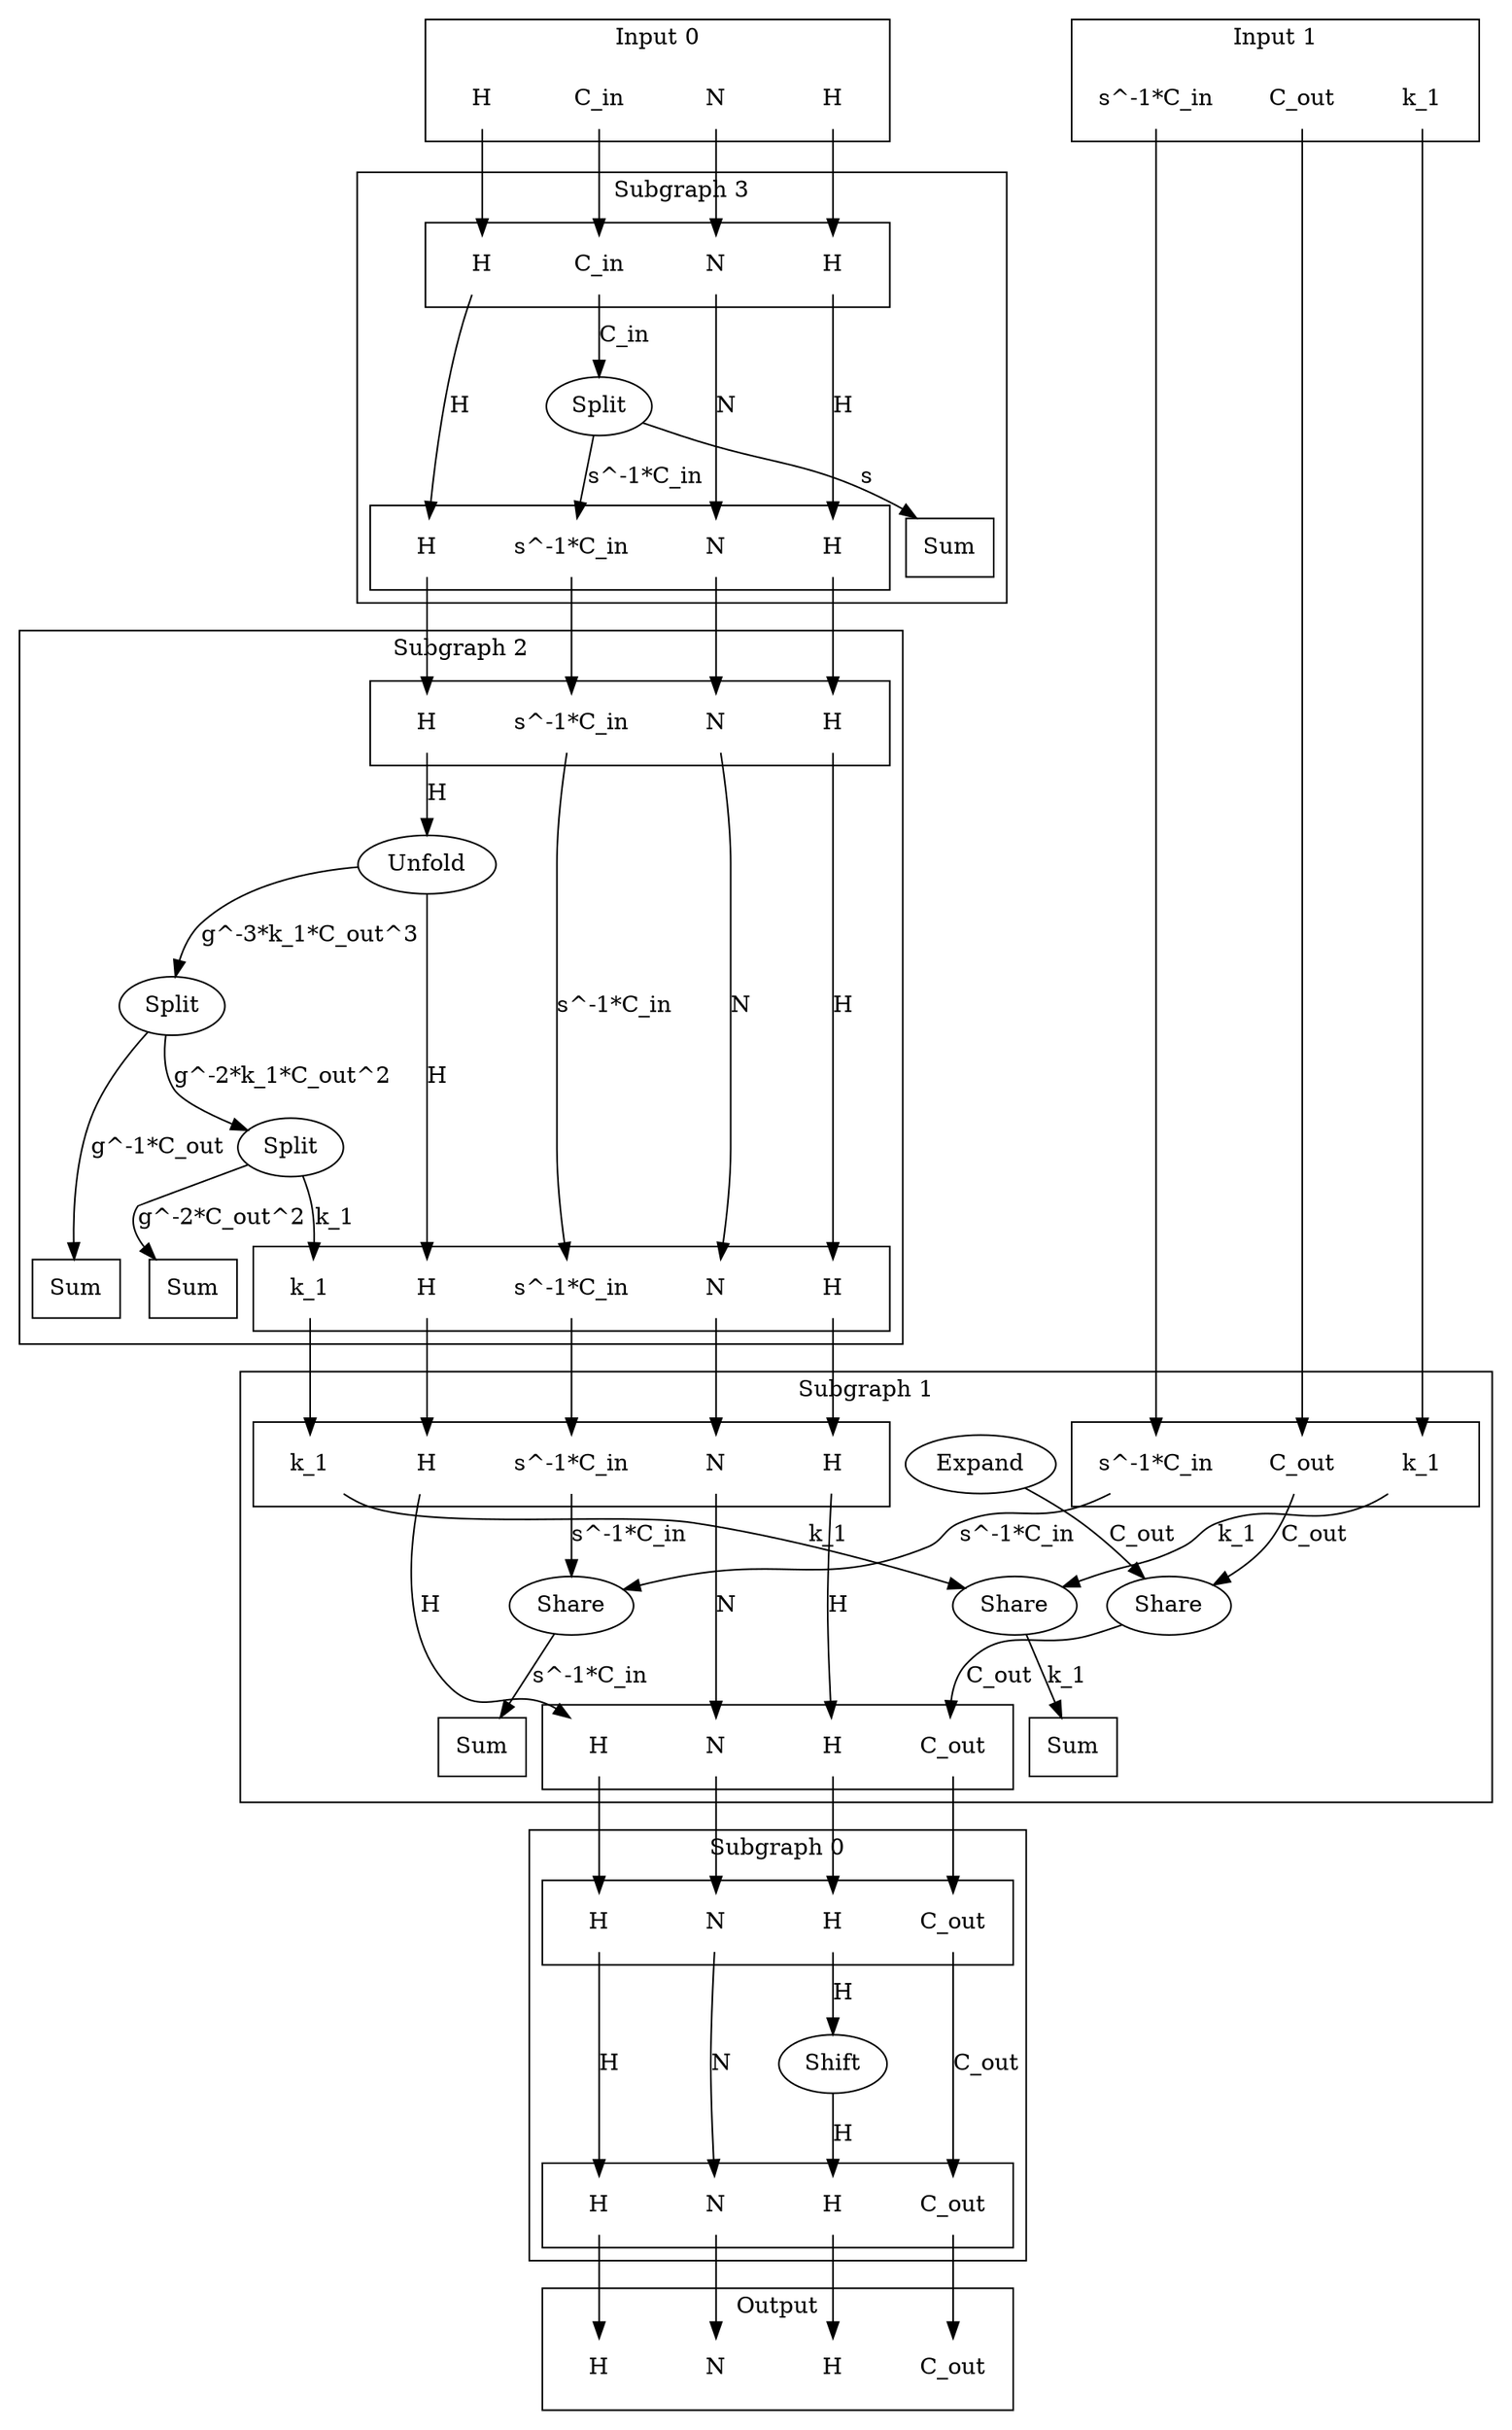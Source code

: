digraph kernel_generated {
newrank = true;

// Stage tensor.
subgraph cluster_subgraph_0 {
    label = "Subgraph 0";
    // Reductions.
    // Output.
    subgraph cluster_subgraph_0_out {
        label = "";
        interface_0_out_0x55e3a880e020 [label="N", shape=none];
        interface_0_out_0x55e3a880e048 [label="C_out", shape=none];
        interface_0_out_0x55e3a880e070 [label="H", shape=none];
        interface_0_out_0x55e3a880e098 [label="H", shape=none];
    }
    {
        rank = same;
        interface_0_out_0x55e3a880e020;
        interface_0_out_0x55e3a880e048;
        interface_0_out_0x55e3a880e070;
        interface_0_out_0x55e3a880e098;
    }
    // Input 0.
    subgraph cluster_subgraph_0_in_0 {
        label = "";
        interface_0_in_0x55e3a880e020 [label="N", shape=none];
        interface_0_in_0x55e3a880e048 [label="C_out", shape=none];
        interface_0_in_0x55e3a880e070 [label="H", shape=none];
        interface_0_in_0x55e39eb54310 [label="H", shape=none];
    }
    {
        rank = same;
        interface_0_in_0x55e3a880e020;
        interface_0_in_0x55e3a880e048;
        interface_0_in_0x55e3a880e070;
        interface_0_in_0x55e39eb54310;
    }
    // Op's.
    op_0x55e39eb542f0 [label="Shift"];
    // Dimension's.
    interface_0_in_0x55e39eb54310 -> op_0x55e39eb542f0 [label="H"];
    interface_0_in_0x55e3a880e020 -> interface_0_out_0x55e3a880e020 [label="N"];
    interface_0_in_0x55e3a880e048 -> interface_0_out_0x55e3a880e048 [label="C_out"];
    interface_0_in_0x55e3a880e070 -> interface_0_out_0x55e3a880e070 [label="H"];
    op_0x55e39eb542f0 -> interface_0_out_0x55e3a880e098 [label="H"];
}

// Stage tensor.
subgraph cluster_subgraph_1 {
    label = "Subgraph 1";
    // Reductions.
    reduce_0x7fb2b80072d0 [label="Sum", shape=box];
    reduce_0x7fb2b8003a98 [label="Sum", shape=box];
    // Output.
    subgraph cluster_subgraph_1_out {
        label = "";
        interface_1_out_0x55e3a880e020 [label="N", shape=none];
        interface_1_out_0x55e3a880e048 [label="C_out", shape=none];
        interface_1_out_0x55e3a880e070 [label="H", shape=none];
        interface_1_out_0x55e39eb54310 [label="H", shape=none];
    }
    {
        rank = same;
        reduce_0x7fb2b80072d0;
        reduce_0x7fb2b8003a98;
        interface_1_out_0x55e3a880e020;
        interface_1_out_0x55e3a880e048;
        interface_1_out_0x55e3a880e070;
        interface_1_out_0x55e39eb54310;
    }
    // Input 0.
    subgraph cluster_subgraph_1_in_0 {
        label = "";
        interface_1_in_0x55e3a880e020 [label="N", shape=none];
        interface_1_in_0x55e3a8934470 [label="s^-1*C_in", shape=none];
        interface_1_in_0x55e3a880e070 [label="H", shape=none];
        interface_1_in_0x55e3a89346f0 [label="k_1", shape=none];
        interface_1_in_0x55e39eb54310 [label="H", shape=none];
    }
    // Input 1.
    subgraph cluster_subgraph_1_in_1 {
        label = "";
        interface_1_in_0x55e3a8934438 [label="C_out", shape=none];
        interface_1_in_0x55e3a8934488 [label="s^-1*C_in", shape=none];
        interface_1_in_0x55e3a8934708 [label="k_1", shape=none];
    }
    {
        rank = same;
        interface_1_in_0x55e3a880e020;
        interface_1_in_0x55e3a8934470;
        interface_1_in_0x55e3a880e070;
        interface_1_in_0x55e3a89346f0;
        interface_1_in_0x55e39eb54310;
        interface_1_in_0x55e3a8934438;
        interface_1_in_0x55e3a8934488;
        interface_1_in_0x55e3a8934708;
    }
    // Op's.
    op_0x55e3a8934400 [label="Share"];
    op_0x55e3a8934450 [label="Share"];
    op_0x55e3a89346d0 [label="Share"];
    op_0x55e3a89348d8 [label="Expand"];
    // Dimension's.
    interface_1_in_0x55e39eb54310 -> interface_1_out_0x55e39eb54310 [label="H"];
    interface_1_in_0x55e3a880e020 -> interface_1_out_0x55e3a880e020 [label="N"];
    op_0x55e3a8934400 -> interface_1_out_0x55e3a880e048 [label="C_out"];
    interface_1_in_0x55e3a880e070 -> interface_1_out_0x55e3a880e070 [label="H"];
    op_0x55e3a89348d8 -> op_0x55e3a8934400 [label="C_out"];
    interface_1_in_0x55e3a8934438 -> op_0x55e3a8934400 [label="C_out"];
    interface_1_in_0x55e3a8934470 -> op_0x55e3a8934450 [label="s^-1*C_in"];
    interface_1_in_0x55e3a8934488 -> op_0x55e3a8934450 [label="s^-1*C_in"];
    interface_1_in_0x55e3a89346f0 -> op_0x55e3a89346d0 [label="k_1"];
    interface_1_in_0x55e3a8934708 -> op_0x55e3a89346d0 [label="k_1"];
    op_0x55e3a89346d0 -> reduce_0x7fb2b8003a98 [label="k_1"];
    op_0x55e3a8934450 -> reduce_0x7fb2b80072d0 [label="s^-1*C_in"];
}

// Stage tensor.
subgraph cluster_subgraph_2 {
    label = "Subgraph 2";
    // Reductions.
    reduce_0x7fb2b800b670 [label="Sum", shape=box];
    reduce_0x7fb2b800deb0 [label="Sum", shape=box];
    // Output.
    subgraph cluster_subgraph_2_out {
        label = "";
        interface_2_out_0x55e3a880e020 [label="N", shape=none];
        interface_2_out_0x55e3a8934470 [label="s^-1*C_in", shape=none];
        interface_2_out_0x55e3a880e070 [label="H", shape=none];
        interface_2_out_0x55e3a89346f0 [label="k_1", shape=none];
        interface_2_out_0x55e39eb54310 [label="H", shape=none];
    }
    {
        rank = same;
        reduce_0x7fb2b800b670;
        reduce_0x7fb2b800deb0;
        interface_2_out_0x55e3a880e020;
        interface_2_out_0x55e3a8934470;
        interface_2_out_0x55e3a880e070;
        interface_2_out_0x55e3a89346f0;
        interface_2_out_0x55e39eb54310;
    }
    // Input 0.
    subgraph cluster_subgraph_2_in_0 {
        label = "";
        interface_2_in_0x55e3a880e020 [label="N", shape=none];
        interface_2_in_0x55e3a8934470 [label="s^-1*C_in", shape=none];
        interface_2_in_0x55e3a89369a8 [label="H", shape=none];
        interface_2_in_0x55e39eb54310 [label="H", shape=none];
    }
    {
        rank = same;
        interface_2_in_0x55e3a880e020;
        interface_2_in_0x55e3a8934470;
        interface_2_in_0x55e3a89369a8;
        interface_2_in_0x55e39eb54310;
    }
    // Op's.
    op_0x55e3a8936980 [label="Unfold"];
    op_0x55e3a8954890 [label="Split"];
    op_0x55e3a8955970 [label="Split"];
    // Dimension's.
    interface_2_in_0x55e39eb54310 -> interface_2_out_0x55e39eb54310 [label="H"];
    interface_2_in_0x55e3a880e020 -> interface_2_out_0x55e3a880e020 [label="N"];
    op_0x55e3a8936980 -> interface_2_out_0x55e3a880e070 [label="H"];
    interface_2_in_0x55e3a8934470 -> interface_2_out_0x55e3a8934470 [label="s^-1*C_in"];
    op_0x55e3a8954890 -> interface_2_out_0x55e3a89346f0 [label="k_1"];
    interface_2_in_0x55e3a89369a8 -> op_0x55e3a8936980 [label="H"];
    op_0x55e3a8955970 -> op_0x55e3a8954890 [label="g^-2*k_1*C_out^2"];
    op_0x55e3a8936980 -> op_0x55e3a8955970 [label="g^-3*k_1*C_out^3"];
    op_0x55e3a8955970 -> reduce_0x7fb2b800b670 [label="g^-1*C_out"];
    op_0x55e3a8954890 -> reduce_0x7fb2b800deb0 [label="g^-2*C_out^2"];
}

// Stage tensor.
subgraph cluster_subgraph_3 {
    label = "Subgraph 3";
    // Reductions.
    reduce_0x7fb2b8004c30 [label="Sum", shape=box];
    // Output.
    subgraph cluster_subgraph_3_out {
        label = "";
        interface_3_out_0x55e3a880e020 [label="N", shape=none];
        interface_3_out_0x55e3a8934470 [label="s^-1*C_in", shape=none];
        interface_3_out_0x55e3a89369a8 [label="H", shape=none];
        interface_3_out_0x55e39eb54310 [label="H", shape=none];
    }
    {
        rank = same;
        reduce_0x7fb2b8004c30;
        interface_3_out_0x55e3a880e020;
        interface_3_out_0x55e3a8934470;
        interface_3_out_0x55e3a89369a8;
        interface_3_out_0x55e39eb54310;
    }
    // Input 0.
    subgraph cluster_subgraph_3_in_0 {
        label = "";
        interface_3_in_0x55e3a880e020 [label="N", shape=none];
        interface_3_in_0x55e3a89558c0 [label="C_in", shape=none];
        interface_3_in_0x55e3a89369a8 [label="H", shape=none];
        interface_3_in_0x55e39eb54310 [label="H", shape=none];
    }
    {
        rank = same;
        interface_3_in_0x55e3a880e020;
        interface_3_in_0x55e3a89558c0;
        interface_3_in_0x55e3a89369a8;
        interface_3_in_0x55e39eb54310;
    }
    // Op's.
    op_0x55e3a8955880 [label="Split"];
    // Dimension's.
    interface_3_in_0x55e39eb54310 -> interface_3_out_0x55e39eb54310 [label="H"];
    interface_3_in_0x55e3a880e020 -> interface_3_out_0x55e3a880e020 [label="N"];
    op_0x55e3a8955880 -> interface_3_out_0x55e3a8934470 [label="s^-1*C_in"];
    interface_3_in_0x55e3a89369a8 -> interface_3_out_0x55e3a89369a8 [label="H"];
    interface_3_in_0x55e3a89558c0 -> op_0x55e3a8955880 [label="C_in"];
    op_0x55e3a8955880 -> reduce_0x7fb2b8004c30 [label="s"];
}

// Input tensor.
subgraph cluster_subgraph_4 {
    label = "Input 0";
    interface_4_out_0x55e3a880e020 [label="N", shape=none];
    interface_4_out_0x55e3a89558c0 [label="C_in", shape=none];
    interface_4_out_0x55e3a89369a8 [label="H", shape=none];
    interface_4_out_0x55e39eb54310 [label="H", shape=none];
}

interface_4_out_0x55e3a880e020 -> interface_3_in_0x55e3a880e020;
interface_4_out_0x55e3a89558c0 -> interface_3_in_0x55e3a89558c0;
interface_4_out_0x55e3a89369a8 -> interface_3_in_0x55e3a89369a8;
interface_4_out_0x55e39eb54310 -> interface_3_in_0x55e39eb54310;

interface_3_out_0x55e3a880e020 -> interface_2_in_0x55e3a880e020;
interface_3_out_0x55e3a8934470 -> interface_2_in_0x55e3a8934470;
interface_3_out_0x55e3a89369a8 -> interface_2_in_0x55e3a89369a8;
interface_3_out_0x55e39eb54310 -> interface_2_in_0x55e39eb54310;

interface_2_out_0x55e3a880e020 -> interface_1_in_0x55e3a880e020;
interface_2_out_0x55e3a8934470 -> interface_1_in_0x55e3a8934470;
interface_2_out_0x55e3a880e070 -> interface_1_in_0x55e3a880e070;
interface_2_out_0x55e3a89346f0 -> interface_1_in_0x55e3a89346f0;
interface_2_out_0x55e39eb54310 -> interface_1_in_0x55e39eb54310;

// Input tensor.
subgraph cluster_subgraph_5 {
    label = "Input 1";
    interface_5_out_0x55e3a8934438 [label="C_out", shape=none];
    interface_5_out_0x55e3a8934488 [label="s^-1*C_in", shape=none];
    interface_5_out_0x55e3a8934708 [label="k_1", shape=none];
}

interface_5_out_0x55e3a8934438 -> interface_1_in_0x55e3a8934438;
interface_5_out_0x55e3a8934488 -> interface_1_in_0x55e3a8934488;
interface_5_out_0x55e3a8934708 -> interface_1_in_0x55e3a8934708;

interface_1_out_0x55e3a880e020 -> interface_0_in_0x55e3a880e020;
interface_1_out_0x55e3a880e048 -> interface_0_in_0x55e3a880e048;
interface_1_out_0x55e3a880e070 -> interface_0_in_0x55e3a880e070;
interface_1_out_0x55e39eb54310 -> interface_0_in_0x55e39eb54310;

{
    rank = same;
    interface_4_out_0x55e3a880e020;
    interface_4_out_0x55e3a89558c0;
    interface_4_out_0x55e3a89369a8;
    interface_4_out_0x55e39eb54310;
    interface_5_out_0x55e3a8934438;
    interface_5_out_0x55e3a8934488;
    interface_5_out_0x55e3a8934708;
}
subgraph cluster_subgraph_output {
    label = "Output";
    interface_6_in_0x55e3a880e020 [label="N", shape=none];
    interface_6_in_0x55e3a880e048 [label="C_out", shape=none];
    interface_6_in_0x55e3a880e070 [label="H", shape=none];
    interface_6_in_0x55e3a880e098 [label="H", shape=none];
}
interface_0_out_0x55e3a880e020 -> interface_6_in_0x55e3a880e020;
interface_0_out_0x55e3a880e048 -> interface_6_in_0x55e3a880e048;
interface_0_out_0x55e3a880e070 -> interface_6_in_0x55e3a880e070;
interface_0_out_0x55e3a880e098 -> interface_6_in_0x55e3a880e098;

}
